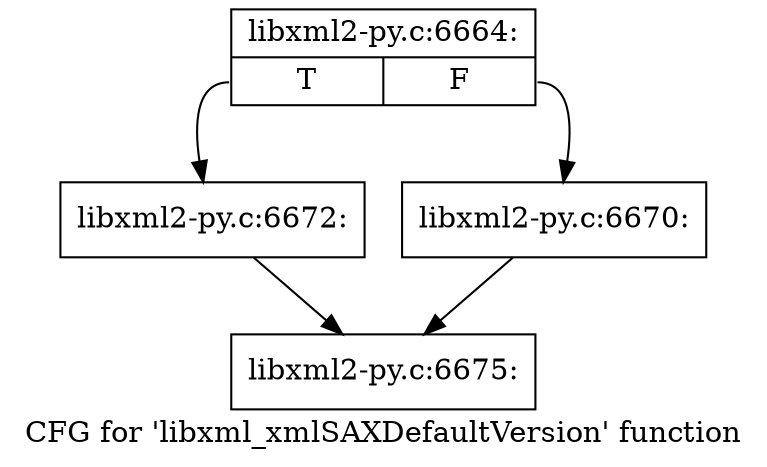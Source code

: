 digraph "CFG for 'libxml_xmlSAXDefaultVersion' function" {
	label="CFG for 'libxml_xmlSAXDefaultVersion' function";

	Node0x4268be0 [shape=record,label="{libxml2-py.c:6664:|{<s0>T|<s1>F}}"];
	Node0x4268be0:s0 -> Node0x426a230;
	Node0x4268be0:s1 -> Node0x426a1e0;
	Node0x426a1e0 [shape=record,label="{libxml2-py.c:6670:}"];
	Node0x426a1e0 -> Node0x4266700;
	Node0x426a230 [shape=record,label="{libxml2-py.c:6672:}"];
	Node0x426a230 -> Node0x4266700;
	Node0x4266700 [shape=record,label="{libxml2-py.c:6675:}"];
}
